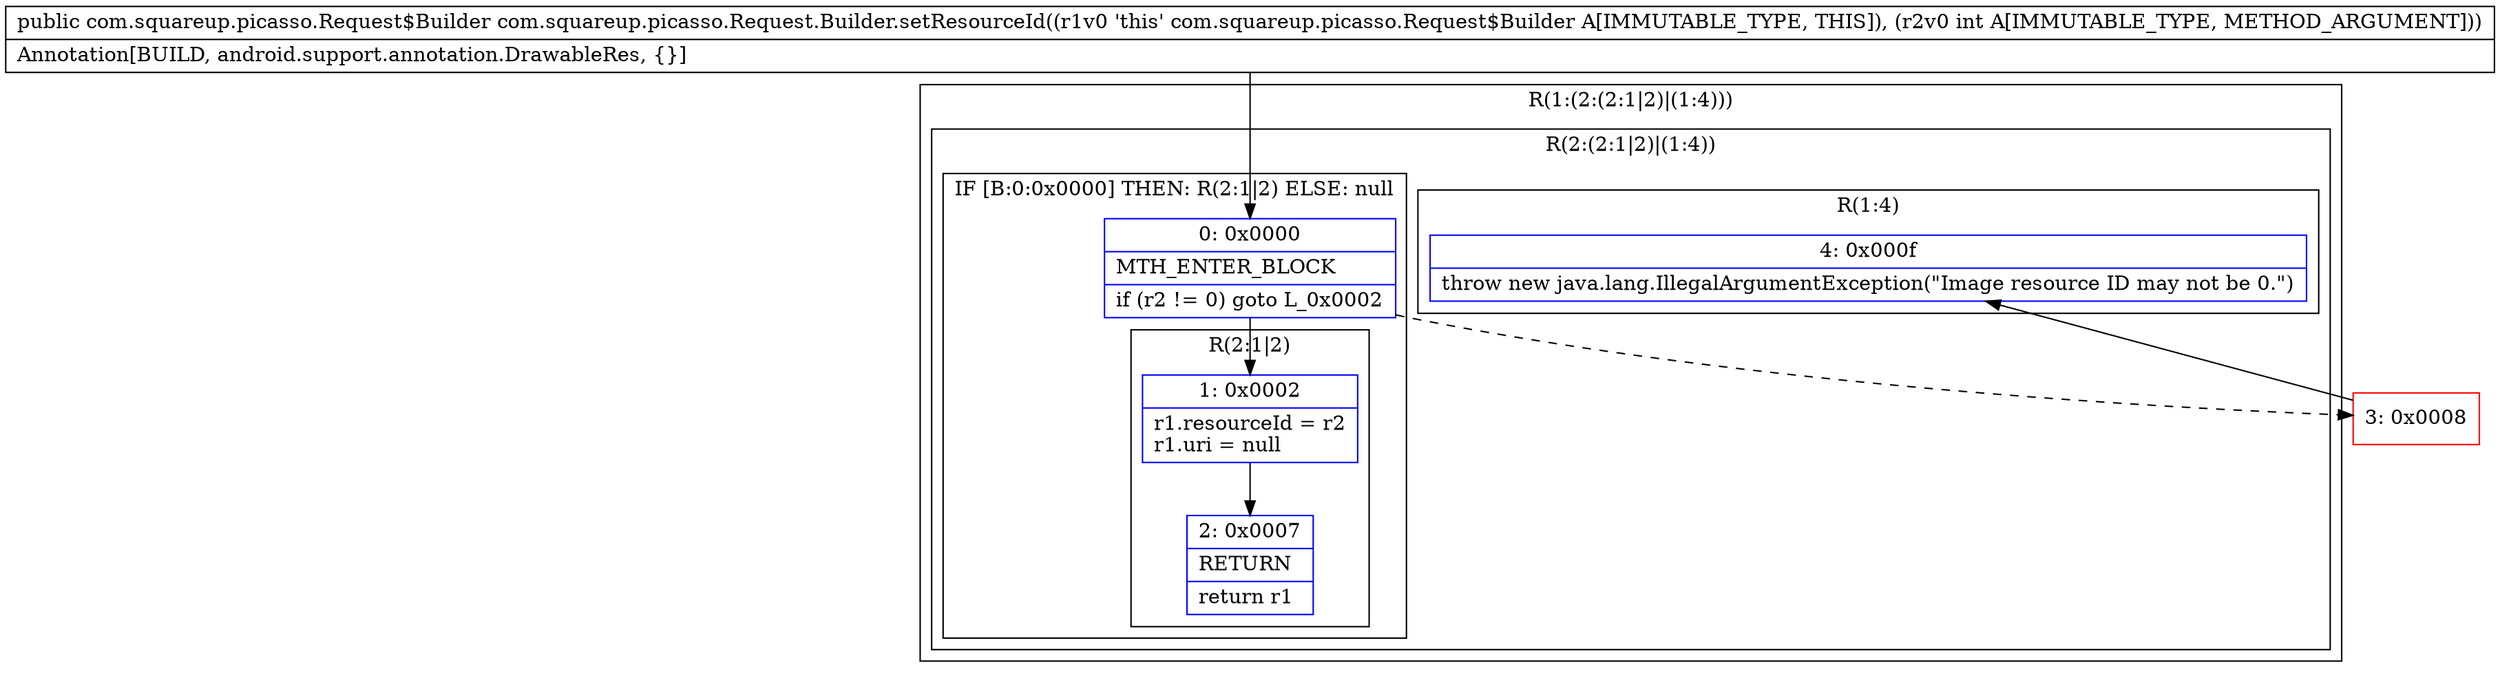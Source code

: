digraph "CFG forcom.squareup.picasso.Request.Builder.setResourceId(I)Lcom\/squareup\/picasso\/Request$Builder;" {
subgraph cluster_Region_259264582 {
label = "R(1:(2:(2:1|2)|(1:4)))";
node [shape=record,color=blue];
subgraph cluster_Region_1823179683 {
label = "R(2:(2:1|2)|(1:4))";
node [shape=record,color=blue];
subgraph cluster_IfRegion_1848700976 {
label = "IF [B:0:0x0000] THEN: R(2:1|2) ELSE: null";
node [shape=record,color=blue];
Node_0 [shape=record,label="{0\:\ 0x0000|MTH_ENTER_BLOCK\l|if (r2 != 0) goto L_0x0002\l}"];
subgraph cluster_Region_1363387482 {
label = "R(2:1|2)";
node [shape=record,color=blue];
Node_1 [shape=record,label="{1\:\ 0x0002|r1.resourceId = r2\lr1.uri = null\l}"];
Node_2 [shape=record,label="{2\:\ 0x0007|RETURN\l|return r1\l}"];
}
}
subgraph cluster_Region_2124052500 {
label = "R(1:4)";
node [shape=record,color=blue];
Node_4 [shape=record,label="{4\:\ 0x000f|throw new java.lang.IllegalArgumentException(\"Image resource ID may not be 0.\")\l}"];
}
}
}
Node_3 [shape=record,color=red,label="{3\:\ 0x0008}"];
MethodNode[shape=record,label="{public com.squareup.picasso.Request$Builder com.squareup.picasso.Request.Builder.setResourceId((r1v0 'this' com.squareup.picasso.Request$Builder A[IMMUTABLE_TYPE, THIS]), (r2v0 int A[IMMUTABLE_TYPE, METHOD_ARGUMENT]))  | Annotation[BUILD, android.support.annotation.DrawableRes, \{\}]\l}"];
MethodNode -> Node_0;
Node_0 -> Node_1;
Node_0 -> Node_3[style=dashed];
Node_1 -> Node_2;
Node_3 -> Node_4;
}

